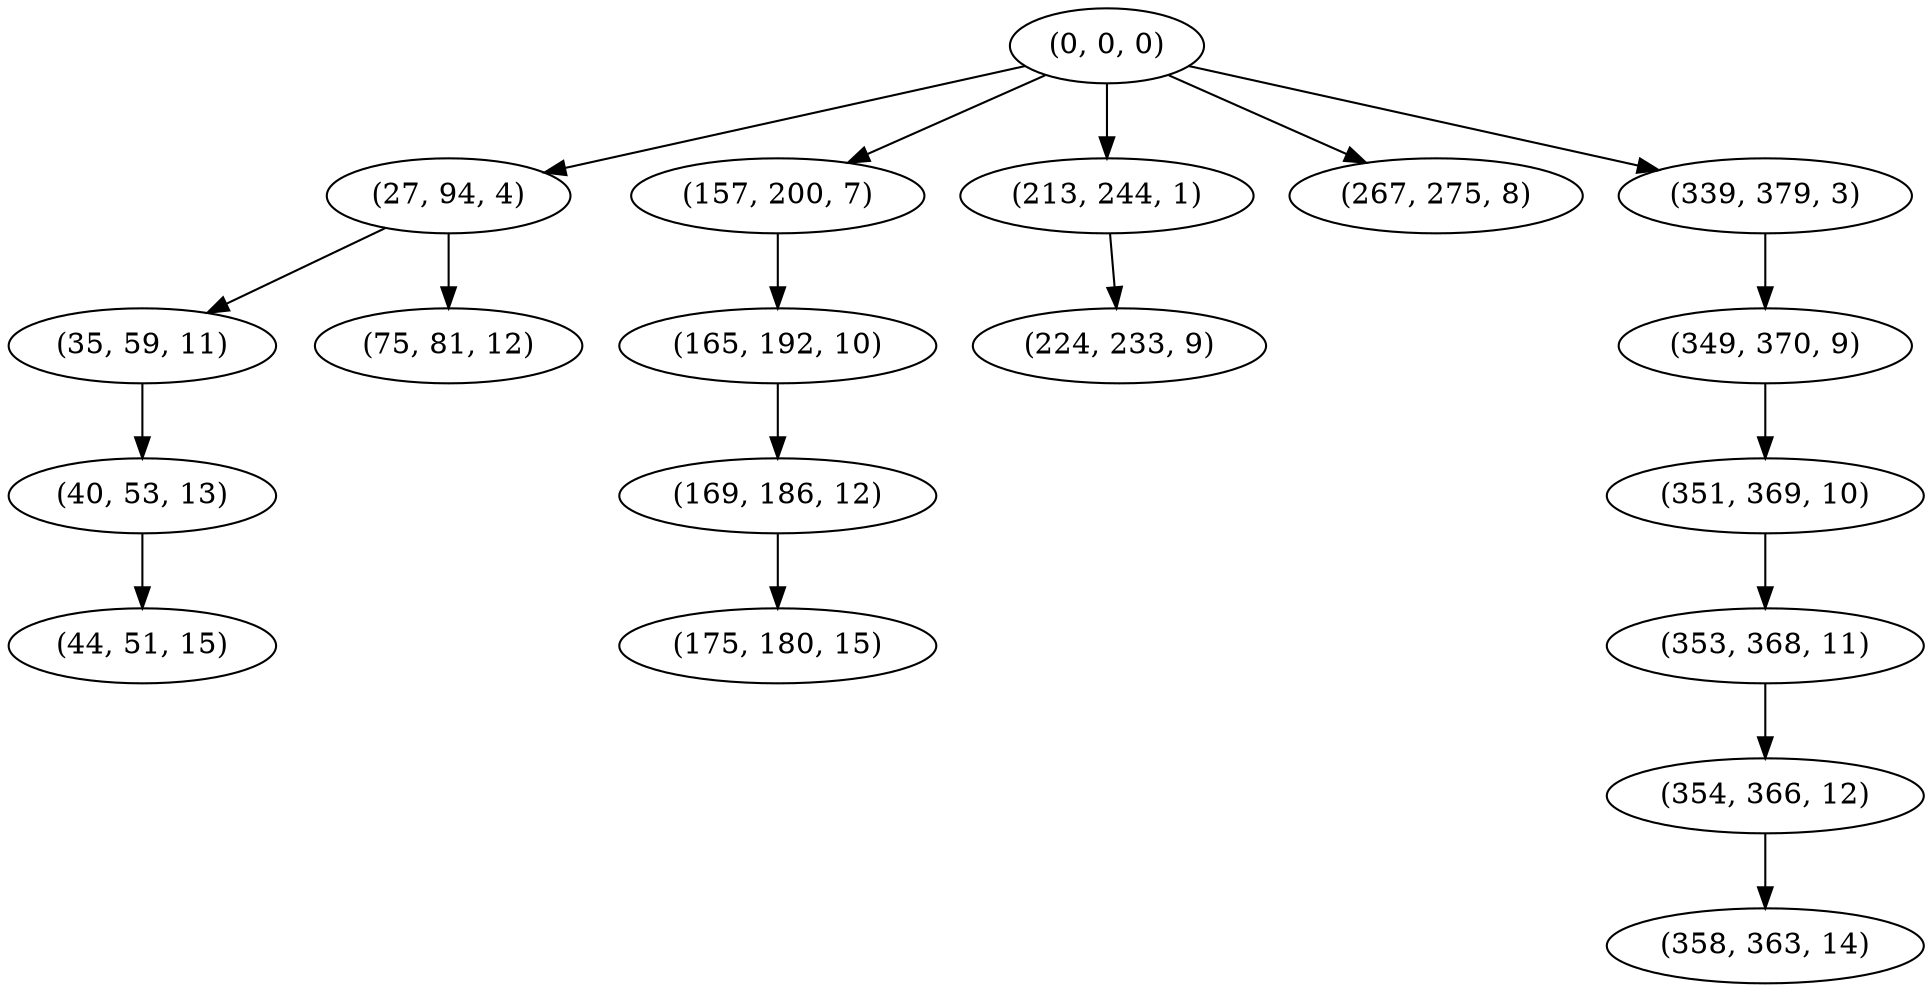 digraph tree {
    "(0, 0, 0)";
    "(27, 94, 4)";
    "(35, 59, 11)";
    "(40, 53, 13)";
    "(44, 51, 15)";
    "(75, 81, 12)";
    "(157, 200, 7)";
    "(165, 192, 10)";
    "(169, 186, 12)";
    "(175, 180, 15)";
    "(213, 244, 1)";
    "(224, 233, 9)";
    "(267, 275, 8)";
    "(339, 379, 3)";
    "(349, 370, 9)";
    "(351, 369, 10)";
    "(353, 368, 11)";
    "(354, 366, 12)";
    "(358, 363, 14)";
    "(0, 0, 0)" -> "(27, 94, 4)";
    "(0, 0, 0)" -> "(157, 200, 7)";
    "(0, 0, 0)" -> "(213, 244, 1)";
    "(0, 0, 0)" -> "(267, 275, 8)";
    "(0, 0, 0)" -> "(339, 379, 3)";
    "(27, 94, 4)" -> "(35, 59, 11)";
    "(27, 94, 4)" -> "(75, 81, 12)";
    "(35, 59, 11)" -> "(40, 53, 13)";
    "(40, 53, 13)" -> "(44, 51, 15)";
    "(157, 200, 7)" -> "(165, 192, 10)";
    "(165, 192, 10)" -> "(169, 186, 12)";
    "(169, 186, 12)" -> "(175, 180, 15)";
    "(213, 244, 1)" -> "(224, 233, 9)";
    "(339, 379, 3)" -> "(349, 370, 9)";
    "(349, 370, 9)" -> "(351, 369, 10)";
    "(351, 369, 10)" -> "(353, 368, 11)";
    "(353, 368, 11)" -> "(354, 366, 12)";
    "(354, 366, 12)" -> "(358, 363, 14)";
}
